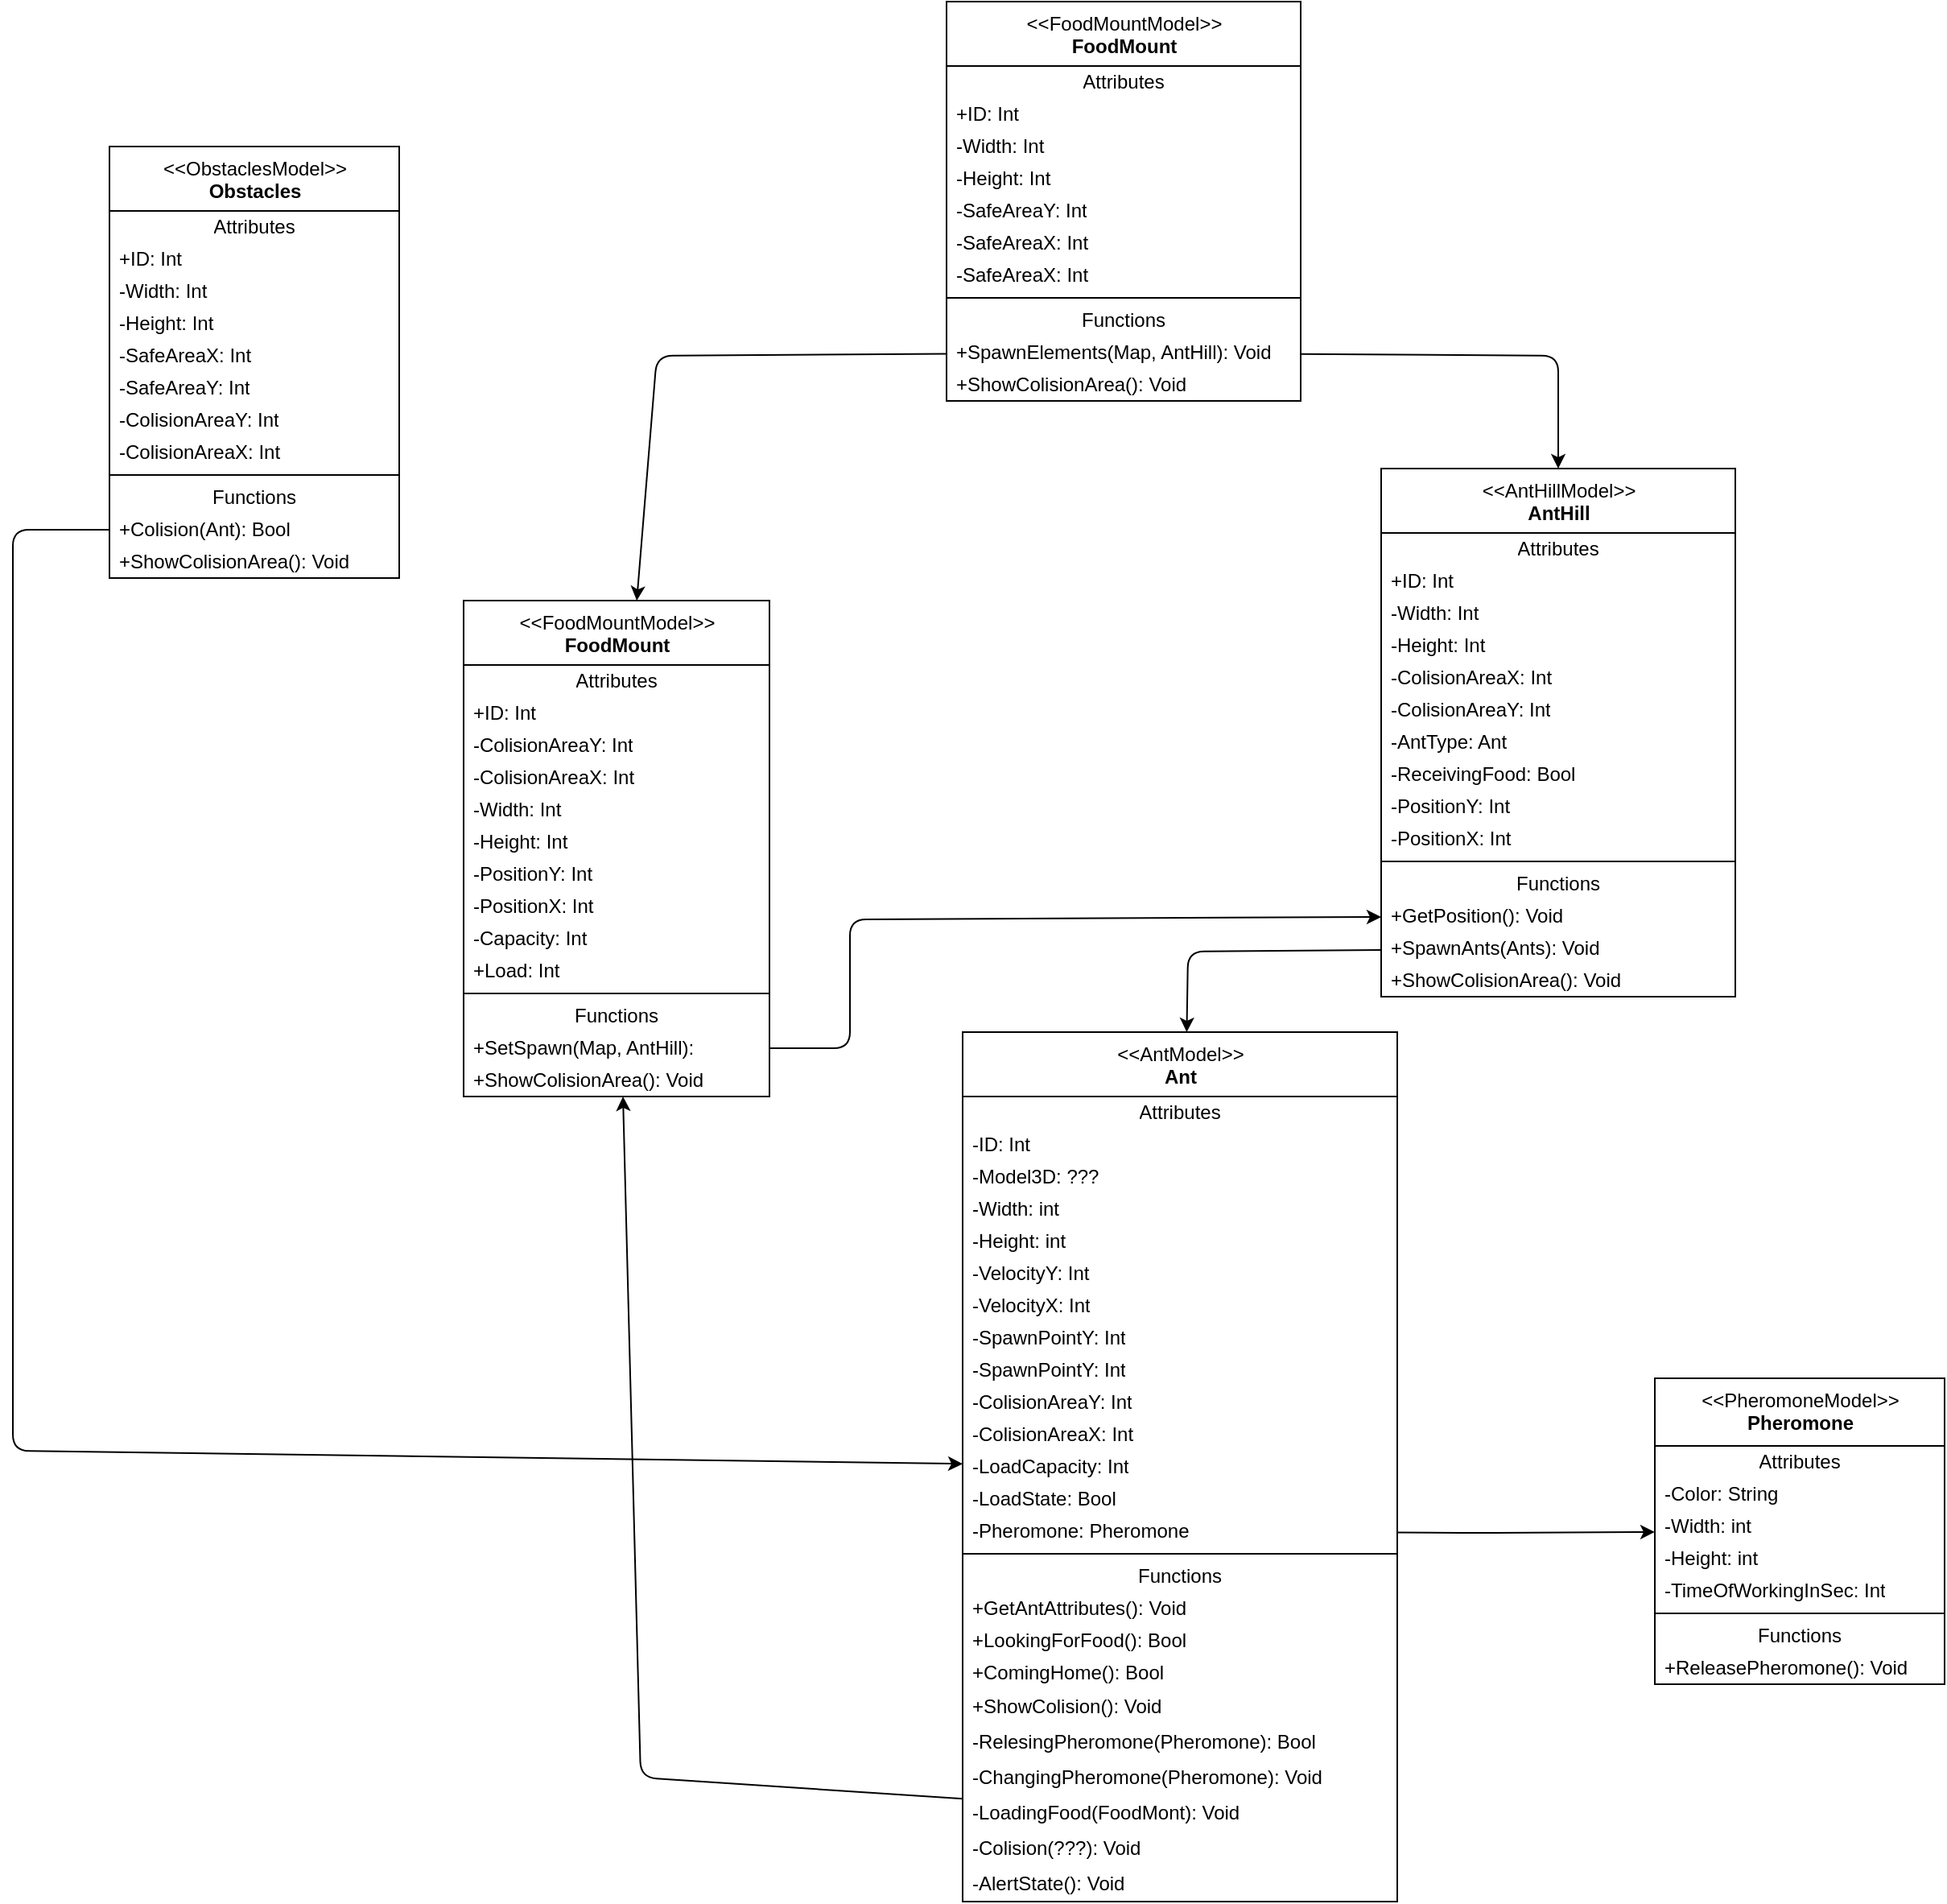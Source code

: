 <mxfile>
    <diagram id="9xU8El7ZSFmVV3NKq5Hk" name="Página-1">
        <mxGraphModel dx="1575" dy="429" grid="1" gridSize="10" guides="1" tooltips="1" connect="1" arrows="1" fold="1" page="1" pageScale="1" pageWidth="827" pageHeight="1169" math="0" shadow="0">
            <root>
                <mxCell id="0"/>
                <mxCell id="1" parent="0"/>
                <mxCell id="7" value="&amp;lt;&amp;lt;AntModel&amp;gt;&amp;gt;&lt;br&gt;&lt;b&gt;Ant&lt;/b&gt;" style="swimlane;fontStyle=0;align=center;verticalAlign=top;childLayout=stackLayout;horizontal=1;startSize=40;horizontalStack=0;resizeParent=1;resizeParentMax=0;resizeLast=0;collapsible=0;marginBottom=0;html=1;" vertex="1" parent="1">
                    <mxGeometry x="10" y="649" width="270" height="540" as="geometry"/>
                </mxCell>
                <mxCell id="8" value="Attributes" style="text;html=1;strokeColor=none;fillColor=none;align=center;verticalAlign=middle;spacingLeft=4;spacingRight=4;overflow=hidden;rotatable=0;points=[[0,0.5],[1,0.5]];portConstraint=eastwest;" vertex="1" parent="7">
                    <mxGeometry y="40" width="270" height="20" as="geometry"/>
                </mxCell>
                <mxCell id="9" value="-ID: Int" style="text;html=1;strokeColor=none;fillColor=none;align=left;verticalAlign=middle;spacingLeft=4;spacingRight=4;overflow=hidden;rotatable=0;points=[[0,0.5],[1,0.5]];portConstraint=eastwest;" vertex="1" parent="7">
                    <mxGeometry y="60" width="270" height="20" as="geometry"/>
                </mxCell>
                <mxCell id="135" value="-Model3D: ???" style="text;html=1;strokeColor=none;fillColor=none;align=left;verticalAlign=middle;spacingLeft=4;spacingRight=4;overflow=hidden;rotatable=0;points=[[0,0.5],[1,0.5]];portConstraint=eastwest;" vertex="1" parent="7">
                    <mxGeometry y="80" width="270" height="20" as="geometry"/>
                </mxCell>
                <mxCell id="11" value="-Width: int" style="text;html=1;strokeColor=none;fillColor=none;align=left;verticalAlign=middle;spacingLeft=4;spacingRight=4;overflow=hidden;rotatable=0;points=[[0,0.5],[1,0.5]];portConstraint=eastwest;" vertex="1" parent="7">
                    <mxGeometry y="100" width="270" height="20" as="geometry"/>
                </mxCell>
                <mxCell id="15" value="-Height: int" style="text;html=1;strokeColor=none;fillColor=none;align=left;verticalAlign=middle;spacingLeft=4;spacingRight=4;overflow=hidden;rotatable=0;points=[[0,0.5],[1,0.5]];portConstraint=eastwest;" vertex="1" parent="7">
                    <mxGeometry y="120" width="270" height="20" as="geometry"/>
                </mxCell>
                <mxCell id="57" value="-VelocityY: Int" style="text;html=1;strokeColor=none;fillColor=none;align=left;verticalAlign=middle;spacingLeft=4;spacingRight=4;overflow=hidden;rotatable=0;points=[[0,0.5],[1,0.5]];portConstraint=eastwest;" vertex="1" parent="7">
                    <mxGeometry y="140" width="270" height="20" as="geometry"/>
                </mxCell>
                <mxCell id="16" value="-VelocityX: Int" style="text;html=1;strokeColor=none;fillColor=none;align=left;verticalAlign=middle;spacingLeft=4;spacingRight=4;overflow=hidden;rotatable=0;points=[[0,0.5],[1,0.5]];portConstraint=eastwest;" vertex="1" parent="7">
                    <mxGeometry y="160" width="270" height="20" as="geometry"/>
                </mxCell>
                <mxCell id="124" value="-SpawnPointY: Int" style="text;html=1;strokeColor=none;fillColor=none;align=left;verticalAlign=middle;spacingLeft=4;spacingRight=4;overflow=hidden;rotatable=0;points=[[0,0.5],[1,0.5]];portConstraint=eastwest;" vertex="1" parent="7">
                    <mxGeometry y="180" width="270" height="20" as="geometry"/>
                </mxCell>
                <mxCell id="125" value="-SpawnPointY: Int" style="text;html=1;strokeColor=none;fillColor=none;align=left;verticalAlign=middle;spacingLeft=4;spacingRight=4;overflow=hidden;rotatable=0;points=[[0,0.5],[1,0.5]];portConstraint=eastwest;" vertex="1" parent="7">
                    <mxGeometry y="200" width="270" height="20" as="geometry"/>
                </mxCell>
                <mxCell id="59" value="-ColisionAreaY: Int" style="text;html=1;strokeColor=none;fillColor=none;align=left;verticalAlign=middle;spacingLeft=4;spacingRight=4;overflow=hidden;rotatable=0;points=[[0,0.5],[1,0.5]];portConstraint=eastwest;" vertex="1" parent="7">
                    <mxGeometry y="220" width="270" height="20" as="geometry"/>
                </mxCell>
                <mxCell id="18" value="-ColisionAreaX: Int" style="text;html=1;strokeColor=none;fillColor=none;align=left;verticalAlign=middle;spacingLeft=4;spacingRight=4;overflow=hidden;rotatable=0;points=[[0,0.5],[1,0.5]];portConstraint=eastwest;" vertex="1" parent="7">
                    <mxGeometry y="240" width="270" height="20" as="geometry"/>
                </mxCell>
                <mxCell id="60" value="-LoadCapacity: Int" style="text;html=1;strokeColor=none;fillColor=none;align=left;verticalAlign=middle;spacingLeft=4;spacingRight=4;overflow=hidden;rotatable=0;points=[[0,0.5],[1,0.5]];portConstraint=eastwest;" vertex="1" parent="7">
                    <mxGeometry y="260" width="270" height="20" as="geometry"/>
                </mxCell>
                <mxCell id="17" value="-LoadState: Bool" style="text;html=1;strokeColor=none;fillColor=none;align=left;verticalAlign=middle;spacingLeft=4;spacingRight=4;overflow=hidden;rotatable=0;points=[[0,0.5],[1,0.5]];portConstraint=eastwest;" vertex="1" parent="7">
                    <mxGeometry y="280" width="270" height="20" as="geometry"/>
                </mxCell>
                <mxCell id="58" value="-Pheromone: Pheromone" style="text;html=1;strokeColor=none;fillColor=none;align=left;verticalAlign=middle;spacingLeft=4;spacingRight=4;overflow=hidden;rotatable=0;points=[[0,0.5],[1,0.5]];portConstraint=eastwest;" vertex="1" parent="7">
                    <mxGeometry y="300" width="270" height="20" as="geometry"/>
                </mxCell>
                <mxCell id="12" value="" style="line;strokeWidth=1;fillColor=none;align=left;verticalAlign=middle;spacingTop=-1;spacingLeft=3;spacingRight=3;rotatable=0;labelPosition=right;points=[];portConstraint=eastwest;" vertex="1" parent="7">
                    <mxGeometry y="320" width="270" height="8" as="geometry"/>
                </mxCell>
                <mxCell id="13" value="Functions" style="text;html=1;strokeColor=none;fillColor=none;align=center;verticalAlign=middle;spacingLeft=4;spacingRight=4;overflow=hidden;rotatable=0;points=[[0,0.5],[1,0.5]];portConstraint=eastwest;" vertex="1" parent="7">
                    <mxGeometry y="328" width="270" height="20" as="geometry"/>
                </mxCell>
                <mxCell id="14" value="+GetAntAttributes(): Void" style="text;html=1;strokeColor=none;fillColor=none;align=left;verticalAlign=middle;spacingLeft=4;spacingRight=4;overflow=hidden;rotatable=0;points=[[0,0.5],[1,0.5]];portConstraint=eastwest;" vertex="1" parent="7">
                    <mxGeometry y="348" width="270" height="20" as="geometry"/>
                </mxCell>
                <mxCell id="53" value="+LookingForFood(): Bool" style="text;html=1;strokeColor=none;fillColor=none;align=left;verticalAlign=middle;spacingLeft=4;spacingRight=4;overflow=hidden;rotatable=0;points=[[0,0.5],[1,0.5]];portConstraint=eastwest;" vertex="1" parent="7">
                    <mxGeometry y="368" width="270" height="20" as="geometry"/>
                </mxCell>
                <mxCell id="33" value="+ComingHome(): Bool" style="text;html=1;strokeColor=none;fillColor=none;align=left;verticalAlign=middle;spacingLeft=4;spacingRight=4;overflow=hidden;rotatable=0;points=[[0,0.5],[1,0.5]];portConstraint=eastwest;" vertex="1" parent="7">
                    <mxGeometry y="388" width="270" height="20" as="geometry"/>
                </mxCell>
                <mxCell id="122" value="+ShowColision(): Void" style="text;html=1;strokeColor=none;fillColor=none;align=left;verticalAlign=middle;spacingLeft=4;spacingRight=4;overflow=hidden;rotatable=0;points=[[0,0.5],[1,0.5]];portConstraint=eastwest;" vertex="1" parent="7">
                    <mxGeometry y="408" width="270" height="22" as="geometry"/>
                </mxCell>
                <mxCell id="52" value="-RelesingPheromone(Pheromone): Bool" style="text;html=1;strokeColor=none;fillColor=none;align=left;verticalAlign=middle;spacingLeft=4;spacingRight=4;overflow=hidden;rotatable=0;points=[[0,0.5],[1,0.5]];portConstraint=eastwest;" vertex="1" parent="7">
                    <mxGeometry y="430" width="270" height="22" as="geometry"/>
                </mxCell>
                <mxCell id="35" value="-ChangingPheromone(Pheromone): Void" style="text;html=1;strokeColor=none;fillColor=none;align=left;verticalAlign=middle;spacingLeft=4;spacingRight=4;overflow=hidden;rotatable=0;points=[[0,0.5],[1,0.5]];portConstraint=eastwest;" vertex="1" parent="7">
                    <mxGeometry y="452" width="270" height="22" as="geometry"/>
                </mxCell>
                <mxCell id="61" value="-LoadingFood(FoodMont): Void" style="text;html=1;strokeColor=none;fillColor=none;align=left;verticalAlign=middle;spacingLeft=4;spacingRight=4;overflow=hidden;rotatable=0;points=[[0,0.5],[1,0.5]];portConstraint=eastwest;" vertex="1" parent="7">
                    <mxGeometry y="474" width="270" height="22" as="geometry"/>
                </mxCell>
                <mxCell id="118" value="-Colision(???): Void" style="text;html=1;strokeColor=none;fillColor=none;align=left;verticalAlign=middle;spacingLeft=4;spacingRight=4;overflow=hidden;rotatable=0;points=[[0,0.5],[1,0.5]];portConstraint=eastwest;" vertex="1" parent="7">
                    <mxGeometry y="496" width="270" height="22" as="geometry"/>
                </mxCell>
                <mxCell id="133" value="-AlertState(): Void" style="text;html=1;strokeColor=none;fillColor=none;align=left;verticalAlign=middle;spacingLeft=4;spacingRight=4;overflow=hidden;rotatable=0;points=[[0,0.5],[1,0.5]];portConstraint=eastwest;" vertex="1" parent="7">
                    <mxGeometry y="518" width="270" height="22" as="geometry"/>
                </mxCell>
                <mxCell id="19" value="&amp;lt;&amp;lt;PheromoneModel&amp;gt;&amp;gt;&lt;br&gt;&lt;b&gt;Pheromone&lt;/b&gt;" style="swimlane;fontStyle=0;align=center;verticalAlign=top;childLayout=stackLayout;horizontal=1;startSize=42;horizontalStack=0;resizeParent=1;resizeParentMax=0;resizeLast=0;collapsible=0;marginBottom=0;html=1;" vertex="1" parent="1">
                    <mxGeometry x="440" y="864" width="180" height="190" as="geometry"/>
                </mxCell>
                <mxCell id="20" value="Attributes" style="text;html=1;strokeColor=none;fillColor=none;align=center;verticalAlign=middle;spacingLeft=4;spacingRight=4;overflow=hidden;rotatable=0;points=[[0,0.5],[1,0.5]];portConstraint=eastwest;" vertex="1" parent="19">
                    <mxGeometry y="42" width="180" height="20" as="geometry"/>
                </mxCell>
                <mxCell id="21" value="-Color: String" style="text;html=1;strokeColor=none;fillColor=none;align=left;verticalAlign=middle;spacingLeft=4;spacingRight=4;overflow=hidden;rotatable=0;points=[[0,0.5],[1,0.5]];portConstraint=eastwest;" vertex="1" parent="19">
                    <mxGeometry y="62" width="180" height="20" as="geometry"/>
                </mxCell>
                <mxCell id="23" value="-Width: int" style="text;html=1;strokeColor=none;fillColor=none;align=left;verticalAlign=middle;spacingLeft=4;spacingRight=4;overflow=hidden;rotatable=0;points=[[0,0.5],[1,0.5]];portConstraint=eastwest;" vertex="1" parent="19">
                    <mxGeometry y="82" width="180" height="20" as="geometry"/>
                </mxCell>
                <mxCell id="28" value="-Height: int" style="text;html=1;strokeColor=none;fillColor=none;align=left;verticalAlign=middle;spacingLeft=4;spacingRight=4;overflow=hidden;rotatable=0;points=[[0,0.5],[1,0.5]];portConstraint=eastwest;" vertex="1" parent="19">
                    <mxGeometry y="102" width="180" height="20" as="geometry"/>
                </mxCell>
                <mxCell id="50" value="-TimeOfWorkingInSec: Int" style="text;html=1;strokeColor=none;fillColor=none;align=left;verticalAlign=middle;spacingLeft=4;spacingRight=4;overflow=hidden;rotatable=0;points=[[0,0.5],[1,0.5]];portConstraint=eastwest;" vertex="1" parent="19">
                    <mxGeometry y="122" width="180" height="20" as="geometry"/>
                </mxCell>
                <mxCell id="24" value="" style="line;strokeWidth=1;fillColor=none;align=left;verticalAlign=middle;spacingTop=-1;spacingLeft=3;spacingRight=3;rotatable=0;labelPosition=right;points=[];portConstraint=eastwest;" vertex="1" parent="19">
                    <mxGeometry y="142" width="180" height="8" as="geometry"/>
                </mxCell>
                <mxCell id="25" value="Functions" style="text;html=1;strokeColor=none;fillColor=none;align=center;verticalAlign=middle;spacingLeft=4;spacingRight=4;overflow=hidden;rotatable=0;points=[[0,0.5],[1,0.5]];portConstraint=eastwest;" vertex="1" parent="19">
                    <mxGeometry y="150" width="180" height="20" as="geometry"/>
                </mxCell>
                <mxCell id="26" value="+ReleasePheromone(): Void" style="text;html=1;strokeColor=none;fillColor=none;align=left;verticalAlign=middle;spacingLeft=4;spacingRight=4;overflow=hidden;rotatable=0;points=[[0,0.5],[1,0.5]];portConstraint=eastwest;" vertex="1" parent="19">
                    <mxGeometry y="170" width="180" height="20" as="geometry"/>
                </mxCell>
                <mxCell id="27" style="edgeStyle=none;html=1;" edge="1" parent="1" source="58" target="19">
                    <mxGeometry relative="1" as="geometry">
                        <Array as="points">
                            <mxPoint x="330" y="960"/>
                        </Array>
                    </mxGeometry>
                </mxCell>
                <mxCell id="36" value="&amp;lt;&amp;lt;AntHillModel&amp;gt;&amp;gt;&lt;br&gt;&lt;b&gt;AntHill&lt;/b&gt;" style="swimlane;fontStyle=0;align=center;verticalAlign=top;childLayout=stackLayout;horizontal=1;startSize=40;horizontalStack=0;resizeParent=1;resizeParentMax=0;resizeLast=0;collapsible=0;marginBottom=0;html=1;" vertex="1" parent="1">
                    <mxGeometry x="270" y="299" width="220" height="328" as="geometry"/>
                </mxCell>
                <mxCell id="37" value="Attributes" style="text;html=1;strokeColor=none;fillColor=none;align=center;verticalAlign=middle;spacingLeft=4;spacingRight=4;overflow=hidden;rotatable=0;points=[[0,0.5],[1,0.5]];portConstraint=eastwest;" vertex="1" parent="36">
                    <mxGeometry y="40" width="220" height="20" as="geometry"/>
                </mxCell>
                <mxCell id="44" value="+ID: Int&lt;br&gt;" style="text;html=1;strokeColor=none;fillColor=none;align=left;verticalAlign=middle;spacingLeft=4;spacingRight=4;overflow=hidden;rotatable=0;points=[[0,0.5],[1,0.5]];portConstraint=eastwest;" vertex="1" parent="36">
                    <mxGeometry y="60" width="220" height="20" as="geometry"/>
                </mxCell>
                <mxCell id="38" value="-Width: Int" style="text;html=1;strokeColor=none;fillColor=none;align=left;verticalAlign=middle;spacingLeft=4;spacingRight=4;overflow=hidden;rotatable=0;points=[[0,0.5],[1,0.5]];portConstraint=eastwest;" vertex="1" parent="36">
                    <mxGeometry y="80" width="220" height="20" as="geometry"/>
                </mxCell>
                <mxCell id="40" value="-Height: Int" style="text;html=1;strokeColor=none;fillColor=none;align=left;verticalAlign=middle;spacingLeft=4;spacingRight=4;overflow=hidden;rotatable=0;points=[[0,0.5],[1,0.5]];portConstraint=eastwest;" vertex="1" parent="36">
                    <mxGeometry y="100" width="220" height="20" as="geometry"/>
                </mxCell>
                <mxCell id="130" value="-ColisionAreaX: Int" style="text;html=1;strokeColor=none;fillColor=none;align=left;verticalAlign=middle;spacingLeft=4;spacingRight=4;overflow=hidden;rotatable=0;points=[[0,0.5],[1,0.5]];portConstraint=eastwest;" vertex="1" parent="36">
                    <mxGeometry y="120" width="220" height="20" as="geometry"/>
                </mxCell>
                <mxCell id="129" value="-ColisionAreaY: Int" style="text;html=1;strokeColor=none;fillColor=none;align=left;verticalAlign=middle;spacingLeft=4;spacingRight=4;overflow=hidden;rotatable=0;points=[[0,0.5],[1,0.5]];portConstraint=eastwest;" vertex="1" parent="36">
                    <mxGeometry y="140" width="220" height="20" as="geometry"/>
                </mxCell>
                <mxCell id="45" value="-AntType: Ant" style="text;html=1;strokeColor=none;fillColor=none;align=left;verticalAlign=middle;spacingLeft=4;spacingRight=4;overflow=hidden;rotatable=0;points=[[0,0.5],[1,0.5]];portConstraint=eastwest;" vertex="1" parent="36">
                    <mxGeometry y="160" width="220" height="20" as="geometry"/>
                </mxCell>
                <mxCell id="46" value="-ReceivingFood: Bool" style="text;html=1;strokeColor=none;fillColor=none;align=left;verticalAlign=middle;spacingLeft=4;spacingRight=4;overflow=hidden;rotatable=0;points=[[0,0.5],[1,0.5]];portConstraint=eastwest;" vertex="1" parent="36">
                    <mxGeometry y="180" width="220" height="20" as="geometry"/>
                </mxCell>
                <mxCell id="54" value="-PositionY: Int" style="text;html=1;strokeColor=none;fillColor=none;align=left;verticalAlign=middle;spacingLeft=4;spacingRight=4;overflow=hidden;rotatable=0;points=[[0,0.5],[1,0.5]];portConstraint=eastwest;" vertex="1" parent="36">
                    <mxGeometry y="200" width="220" height="20" as="geometry"/>
                </mxCell>
                <mxCell id="55" value="-PositionX: Int" style="text;html=1;strokeColor=none;fillColor=none;align=left;verticalAlign=middle;spacingLeft=4;spacingRight=4;overflow=hidden;rotatable=0;points=[[0,0.5],[1,0.5]];portConstraint=eastwest;" vertex="1" parent="36">
                    <mxGeometry y="220" width="220" height="20" as="geometry"/>
                </mxCell>
                <mxCell id="41" value="" style="line;strokeWidth=1;fillColor=none;align=left;verticalAlign=middle;spacingTop=-1;spacingLeft=3;spacingRight=3;rotatable=0;labelPosition=right;points=[];portConstraint=eastwest;" vertex="1" parent="36">
                    <mxGeometry y="240" width="220" height="8" as="geometry"/>
                </mxCell>
                <mxCell id="42" value="Functions" style="text;html=1;strokeColor=none;fillColor=none;align=center;verticalAlign=middle;spacingLeft=4;spacingRight=4;overflow=hidden;rotatable=0;points=[[0,0.5],[1,0.5]];portConstraint=eastwest;" vertex="1" parent="36">
                    <mxGeometry y="248" width="220" height="20" as="geometry"/>
                </mxCell>
                <mxCell id="88" value="+GetPosition(): Void" style="text;html=1;strokeColor=none;fillColor=none;align=left;verticalAlign=middle;spacingLeft=4;spacingRight=4;overflow=hidden;rotatable=0;points=[[0,0.5],[1,0.5]];portConstraint=eastwest;" vertex="1" parent="36">
                    <mxGeometry y="268" width="220" height="20" as="geometry"/>
                </mxCell>
                <mxCell id="47" value="+SpawnAnts(Ants): Void" style="text;html=1;strokeColor=none;fillColor=none;align=left;verticalAlign=middle;spacingLeft=4;spacingRight=4;overflow=hidden;rotatable=0;points=[[0,0.5],[1,0.5]];portConstraint=eastwest;" vertex="1" parent="36">
                    <mxGeometry y="288" width="220" height="20" as="geometry"/>
                </mxCell>
                <mxCell id="132" value="+ShowColisionArea(): Void" style="text;html=1;strokeColor=none;fillColor=none;align=left;verticalAlign=middle;spacingLeft=4;spacingRight=4;overflow=hidden;rotatable=0;points=[[0,0.5],[1,0.5]];portConstraint=eastwest;" vertex="1" parent="36">
                    <mxGeometry y="308" width="220" height="20" as="geometry"/>
                </mxCell>
                <mxCell id="49" style="edgeStyle=none;html=1;" edge="1" parent="1" source="47" target="7">
                    <mxGeometry relative="1" as="geometry">
                        <Array as="points">
                            <mxPoint x="150" y="599"/>
                        </Array>
                    </mxGeometry>
                </mxCell>
                <mxCell id="70" value="&amp;lt;&amp;lt;FoodMountModel&amp;gt;&amp;gt;&lt;br&gt;&lt;b&gt;FoodMount&lt;/b&gt;" style="swimlane;fontStyle=0;align=center;verticalAlign=top;childLayout=stackLayout;horizontal=1;startSize=40;horizontalStack=0;resizeParent=1;resizeParentMax=0;resizeLast=0;collapsible=0;marginBottom=0;html=1;" vertex="1" parent="1">
                    <mxGeometry x="-300" y="381" width="190" height="308" as="geometry"/>
                </mxCell>
                <mxCell id="71" value="Attributes" style="text;html=1;strokeColor=none;fillColor=none;align=center;verticalAlign=middle;spacingLeft=4;spacingRight=4;overflow=hidden;rotatable=0;points=[[0,0.5],[1,0.5]];portConstraint=eastwest;" vertex="1" parent="70">
                    <mxGeometry y="40" width="190" height="20" as="geometry"/>
                </mxCell>
                <mxCell id="72" value="+ID: Int&lt;br&gt;" style="text;html=1;strokeColor=none;fillColor=none;align=left;verticalAlign=middle;spacingLeft=4;spacingRight=4;overflow=hidden;rotatable=0;points=[[0,0.5],[1,0.5]];portConstraint=eastwest;" vertex="1" parent="70">
                    <mxGeometry y="60" width="190" height="20" as="geometry"/>
                </mxCell>
                <mxCell id="127" value="-ColisionAreaY: Int" style="text;html=1;strokeColor=none;fillColor=none;align=left;verticalAlign=middle;spacingLeft=4;spacingRight=4;overflow=hidden;rotatable=0;points=[[0,0.5],[1,0.5]];portConstraint=eastwest;" vertex="1" parent="70">
                    <mxGeometry y="80" width="190" height="20" as="geometry"/>
                </mxCell>
                <mxCell id="128" value="-ColisionAreaX: Int" style="text;html=1;strokeColor=none;fillColor=none;align=left;verticalAlign=middle;spacingLeft=4;spacingRight=4;overflow=hidden;rotatable=0;points=[[0,0.5],[1,0.5]];portConstraint=eastwest;" vertex="1" parent="70">
                    <mxGeometry y="100" width="190" height="20" as="geometry"/>
                </mxCell>
                <mxCell id="73" value="-Width: Int" style="text;html=1;strokeColor=none;fillColor=none;align=left;verticalAlign=middle;spacingLeft=4;spacingRight=4;overflow=hidden;rotatable=0;points=[[0,0.5],[1,0.5]];portConstraint=eastwest;" vertex="1" parent="70">
                    <mxGeometry y="120" width="190" height="20" as="geometry"/>
                </mxCell>
                <mxCell id="74" value="-Height: Int" style="text;html=1;strokeColor=none;fillColor=none;align=left;verticalAlign=middle;spacingLeft=4;spacingRight=4;overflow=hidden;rotatable=0;points=[[0,0.5],[1,0.5]];portConstraint=eastwest;" vertex="1" parent="70">
                    <mxGeometry y="140" width="190" height="20" as="geometry"/>
                </mxCell>
                <mxCell id="77" value="-PositionY: Int" style="text;html=1;strokeColor=none;fillColor=none;align=left;verticalAlign=middle;spacingLeft=4;spacingRight=4;overflow=hidden;rotatable=0;points=[[0,0.5],[1,0.5]];portConstraint=eastwest;" vertex="1" parent="70">
                    <mxGeometry y="160" width="190" height="20" as="geometry"/>
                </mxCell>
                <mxCell id="78" value="-PositionX: Int" style="text;html=1;strokeColor=none;fillColor=none;align=left;verticalAlign=middle;spacingLeft=4;spacingRight=4;overflow=hidden;rotatable=0;points=[[0,0.5],[1,0.5]];portConstraint=eastwest;" vertex="1" parent="70">
                    <mxGeometry y="180" width="190" height="20" as="geometry"/>
                </mxCell>
                <mxCell id="82" value="-Capacity: Int" style="text;html=1;strokeColor=none;fillColor=none;align=left;verticalAlign=middle;spacingLeft=4;spacingRight=4;overflow=hidden;rotatable=0;points=[[0,0.5],[1,0.5]];portConstraint=eastwest;" vertex="1" parent="70">
                    <mxGeometry y="200" width="190" height="20" as="geometry"/>
                </mxCell>
                <mxCell id="83" value="+Load: Int" style="text;html=1;strokeColor=none;fillColor=none;align=left;verticalAlign=middle;spacingLeft=4;spacingRight=4;overflow=hidden;rotatable=0;points=[[0,0.5],[1,0.5]];portConstraint=eastwest;" vertex="1" parent="70">
                    <mxGeometry y="220" width="190" height="20" as="geometry"/>
                </mxCell>
                <mxCell id="79" value="" style="line;strokeWidth=1;fillColor=none;align=left;verticalAlign=middle;spacingTop=-1;spacingLeft=3;spacingRight=3;rotatable=0;labelPosition=right;points=[];portConstraint=eastwest;" vertex="1" parent="70">
                    <mxGeometry y="240" width="190" height="8" as="geometry"/>
                </mxCell>
                <mxCell id="80" value="Functions" style="text;html=1;strokeColor=none;fillColor=none;align=center;verticalAlign=middle;spacingLeft=4;spacingRight=4;overflow=hidden;rotatable=0;points=[[0,0.5],[1,0.5]];portConstraint=eastwest;" vertex="1" parent="70">
                    <mxGeometry y="248" width="190" height="20" as="geometry"/>
                </mxCell>
                <mxCell id="85" value="+SetSpawn(Map, AntHill):" style="text;html=1;strokeColor=none;fillColor=none;align=left;verticalAlign=middle;spacingLeft=4;spacingRight=4;overflow=hidden;rotatable=0;points=[[0,0.5],[1,0.5]];portConstraint=eastwest;" vertex="1" parent="70">
                    <mxGeometry y="268" width="190" height="20" as="geometry"/>
                </mxCell>
                <mxCell id="134" value="+ShowColisionArea(): Void" style="text;html=1;strokeColor=none;fillColor=none;align=left;verticalAlign=middle;spacingLeft=4;spacingRight=4;overflow=hidden;rotatable=0;points=[[0,0.5],[1,0.5]];portConstraint=eastwest;" vertex="1" parent="70">
                    <mxGeometry y="288" width="190" height="20" as="geometry"/>
                </mxCell>
                <mxCell id="86" style="edgeStyle=none;html=1;" edge="1" parent="1" source="61" target="70">
                    <mxGeometry relative="1" as="geometry">
                        <Array as="points">
                            <mxPoint x="-190" y="1112"/>
                        </Array>
                    </mxGeometry>
                </mxCell>
                <mxCell id="87" style="edgeStyle=none;html=1;" edge="1" parent="1" source="85" target="88">
                    <mxGeometry relative="1" as="geometry">
                        <Array as="points">
                            <mxPoint x="-60" y="659"/>
                            <mxPoint x="-60" y="579"/>
                        </Array>
                    </mxGeometry>
                </mxCell>
                <mxCell id="89" value="&amp;lt;&amp;lt;FoodMountModel&amp;gt;&amp;gt;&lt;br&gt;&lt;b&gt;FoodMount&lt;/b&gt;" style="swimlane;fontStyle=0;align=center;verticalAlign=top;childLayout=stackLayout;horizontal=1;startSize=40;horizontalStack=0;resizeParent=1;resizeParentMax=0;resizeLast=0;collapsible=0;marginBottom=0;html=1;" vertex="1" parent="1">
                    <mxGeometry y="9" width="220" height="248" as="geometry"/>
                </mxCell>
                <mxCell id="90" value="Attributes" style="text;html=1;strokeColor=none;fillColor=none;align=center;verticalAlign=middle;spacingLeft=4;spacingRight=4;overflow=hidden;rotatable=0;points=[[0,0.5],[1,0.5]];portConstraint=eastwest;" vertex="1" parent="89">
                    <mxGeometry y="40" width="220" height="20" as="geometry"/>
                </mxCell>
                <mxCell id="91" value="+ID: Int&lt;br&gt;" style="text;html=1;strokeColor=none;fillColor=none;align=left;verticalAlign=middle;spacingLeft=4;spacingRight=4;overflow=hidden;rotatable=0;points=[[0,0.5],[1,0.5]];portConstraint=eastwest;" vertex="1" parent="89">
                    <mxGeometry y="60" width="220" height="20" as="geometry"/>
                </mxCell>
                <mxCell id="92" value="-Width: Int" style="text;html=1;strokeColor=none;fillColor=none;align=left;verticalAlign=middle;spacingLeft=4;spacingRight=4;overflow=hidden;rotatable=0;points=[[0,0.5],[1,0.5]];portConstraint=eastwest;" vertex="1" parent="89">
                    <mxGeometry y="80" width="220" height="20" as="geometry"/>
                </mxCell>
                <mxCell id="93" value="-Height: Int" style="text;html=1;strokeColor=none;fillColor=none;align=left;verticalAlign=middle;spacingLeft=4;spacingRight=4;overflow=hidden;rotatable=0;points=[[0,0.5],[1,0.5]];portConstraint=eastwest;" vertex="1" parent="89">
                    <mxGeometry y="100" width="220" height="20" as="geometry"/>
                </mxCell>
                <mxCell id="94" value="-SafeAreaY: Int" style="text;html=1;strokeColor=none;fillColor=none;align=left;verticalAlign=middle;spacingLeft=4;spacingRight=4;overflow=hidden;rotatable=0;points=[[0,0.5],[1,0.5]];portConstraint=eastwest;" vertex="1" parent="89">
                    <mxGeometry y="120" width="220" height="20" as="geometry"/>
                </mxCell>
                <mxCell id="95" value="-SafeAreaX: Int" style="text;html=1;strokeColor=none;fillColor=none;align=left;verticalAlign=middle;spacingLeft=4;spacingRight=4;overflow=hidden;rotatable=0;points=[[0,0.5],[1,0.5]];portConstraint=eastwest;" vertex="1" parent="89">
                    <mxGeometry y="140" width="220" height="20" as="geometry"/>
                </mxCell>
                <mxCell id="103" value="-SafeAreaX: Int" style="text;html=1;strokeColor=none;fillColor=none;align=left;verticalAlign=middle;spacingLeft=4;spacingRight=4;overflow=hidden;rotatable=0;points=[[0,0.5],[1,0.5]];portConstraint=eastwest;" vertex="1" parent="89">
                    <mxGeometry y="160" width="220" height="20" as="geometry"/>
                </mxCell>
                <mxCell id="98" value="" style="line;strokeWidth=1;fillColor=none;align=left;verticalAlign=middle;spacingTop=-1;spacingLeft=3;spacingRight=3;rotatable=0;labelPosition=right;points=[];portConstraint=eastwest;" vertex="1" parent="89">
                    <mxGeometry y="180" width="220" height="8" as="geometry"/>
                </mxCell>
                <mxCell id="99" value="Functions" style="text;html=1;strokeColor=none;fillColor=none;align=center;verticalAlign=middle;spacingLeft=4;spacingRight=4;overflow=hidden;rotatable=0;points=[[0,0.5],[1,0.5]];portConstraint=eastwest;" vertex="1" parent="89">
                    <mxGeometry y="188" width="220" height="20" as="geometry"/>
                </mxCell>
                <mxCell id="100" value="+SpawnElements(Map, AntHill): Void" style="text;html=1;strokeColor=none;fillColor=none;align=left;verticalAlign=middle;spacingLeft=4;spacingRight=4;overflow=hidden;rotatable=0;points=[[0,0.5],[1,0.5]];portConstraint=eastwest;" vertex="1" parent="89">
                    <mxGeometry y="208" width="220" height="20" as="geometry"/>
                </mxCell>
                <mxCell id="131" value="+ShowColisionArea(): Void" style="text;html=1;strokeColor=none;fillColor=none;align=left;verticalAlign=middle;spacingLeft=4;spacingRight=4;overflow=hidden;rotatable=0;points=[[0,0.5],[1,0.5]];portConstraint=eastwest;" vertex="1" parent="89">
                    <mxGeometry y="228" width="220" height="20" as="geometry"/>
                </mxCell>
                <mxCell id="101" style="edgeStyle=none;html=1;" edge="1" parent="1" source="100" target="70">
                    <mxGeometry relative="1" as="geometry">
                        <Array as="points">
                            <mxPoint x="-180" y="229"/>
                        </Array>
                    </mxGeometry>
                </mxCell>
                <mxCell id="102" style="edgeStyle=none;html=1;" edge="1" parent="1" source="100" target="36">
                    <mxGeometry relative="1" as="geometry">
                        <Array as="points">
                            <mxPoint x="380" y="229"/>
                        </Array>
                    </mxGeometry>
                </mxCell>
                <mxCell id="104" value="&amp;lt;&amp;lt;ObstaclesModel&amp;gt;&amp;gt;&lt;br&gt;&lt;b&gt;Obstacles&lt;/b&gt;" style="swimlane;fontStyle=0;align=center;verticalAlign=top;childLayout=stackLayout;horizontal=1;startSize=40;horizontalStack=0;resizeParent=1;resizeParentMax=0;resizeLast=0;collapsible=0;marginBottom=0;html=1;" vertex="1" parent="1">
                    <mxGeometry x="-520" y="99" width="180" height="268" as="geometry"/>
                </mxCell>
                <mxCell id="105" value="Attributes" style="text;html=1;strokeColor=none;fillColor=none;align=center;verticalAlign=middle;spacingLeft=4;spacingRight=4;overflow=hidden;rotatable=0;points=[[0,0.5],[1,0.5]];portConstraint=eastwest;" vertex="1" parent="104">
                    <mxGeometry y="40" width="180" height="20" as="geometry"/>
                </mxCell>
                <mxCell id="106" value="+ID: Int&lt;br&gt;" style="text;html=1;strokeColor=none;fillColor=none;align=left;verticalAlign=middle;spacingLeft=4;spacingRight=4;overflow=hidden;rotatable=0;points=[[0,0.5],[1,0.5]];portConstraint=eastwest;" vertex="1" parent="104">
                    <mxGeometry y="60" width="180" height="20" as="geometry"/>
                </mxCell>
                <mxCell id="107" value="-Width: Int" style="text;html=1;strokeColor=none;fillColor=none;align=left;verticalAlign=middle;spacingLeft=4;spacingRight=4;overflow=hidden;rotatable=0;points=[[0,0.5],[1,0.5]];portConstraint=eastwest;" vertex="1" parent="104">
                    <mxGeometry y="80" width="180" height="20" as="geometry"/>
                </mxCell>
                <mxCell id="108" value="-Height: Int" style="text;html=1;strokeColor=none;fillColor=none;align=left;verticalAlign=middle;spacingLeft=4;spacingRight=4;overflow=hidden;rotatable=0;points=[[0,0.5],[1,0.5]];portConstraint=eastwest;" vertex="1" parent="104">
                    <mxGeometry y="100" width="180" height="20" as="geometry"/>
                </mxCell>
                <mxCell id="115" value="-SafeAreaX: Int" style="text;html=1;strokeColor=none;fillColor=none;align=left;verticalAlign=middle;spacingLeft=4;spacingRight=4;overflow=hidden;rotatable=0;points=[[0,0.5],[1,0.5]];portConstraint=eastwest;" vertex="1" parent="104">
                    <mxGeometry y="120" width="180" height="20" as="geometry"/>
                </mxCell>
                <mxCell id="116" value="-SafeAreaY: Int" style="text;html=1;strokeColor=none;fillColor=none;align=left;verticalAlign=middle;spacingLeft=4;spacingRight=4;overflow=hidden;rotatable=0;points=[[0,0.5],[1,0.5]];portConstraint=eastwest;" vertex="1" parent="104">
                    <mxGeometry y="140" width="180" height="20" as="geometry"/>
                </mxCell>
                <mxCell id="120" value="-ColisionAreaY: Int" style="text;html=1;strokeColor=none;fillColor=none;align=left;verticalAlign=middle;spacingLeft=4;spacingRight=4;overflow=hidden;rotatable=0;points=[[0,0.5],[1,0.5]];portConstraint=eastwest;" vertex="1" parent="104">
                    <mxGeometry y="160" width="180" height="20" as="geometry"/>
                </mxCell>
                <mxCell id="119" value="-ColisionAreaX: Int" style="text;html=1;strokeColor=none;fillColor=none;align=left;verticalAlign=middle;spacingLeft=4;spacingRight=4;overflow=hidden;rotatable=0;points=[[0,0.5],[1,0.5]];portConstraint=eastwest;" vertex="1" parent="104">
                    <mxGeometry y="180" width="180" height="20" as="geometry"/>
                </mxCell>
                <mxCell id="112" value="" style="line;strokeWidth=1;fillColor=none;align=left;verticalAlign=middle;spacingTop=-1;spacingLeft=3;spacingRight=3;rotatable=0;labelPosition=right;points=[];portConstraint=eastwest;" vertex="1" parent="104">
                    <mxGeometry y="200" width="180" height="8" as="geometry"/>
                </mxCell>
                <mxCell id="113" value="Functions" style="text;html=1;strokeColor=none;fillColor=none;align=center;verticalAlign=middle;spacingLeft=4;spacingRight=4;overflow=hidden;rotatable=0;points=[[0,0.5],[1,0.5]];portConstraint=eastwest;" vertex="1" parent="104">
                    <mxGeometry y="208" width="180" height="20" as="geometry"/>
                </mxCell>
                <mxCell id="114" value="+Colision(Ant): Bool" style="text;html=1;strokeColor=none;fillColor=none;align=left;verticalAlign=middle;spacingLeft=4;spacingRight=4;overflow=hidden;rotatable=0;points=[[0,0.5],[1,0.5]];portConstraint=eastwest;" vertex="1" parent="104">
                    <mxGeometry y="228" width="180" height="20" as="geometry"/>
                </mxCell>
                <mxCell id="121" value="+ShowColisionArea(): Void" style="text;html=1;strokeColor=none;fillColor=none;align=left;verticalAlign=middle;spacingLeft=4;spacingRight=4;overflow=hidden;rotatable=0;points=[[0,0.5],[1,0.5]];portConstraint=eastwest;" vertex="1" parent="104">
                    <mxGeometry y="248" width="180" height="20" as="geometry"/>
                </mxCell>
                <mxCell id="117" style="edgeStyle=none;html=1;" edge="1" parent="1" source="114" target="7">
                    <mxGeometry relative="1" as="geometry">
                        <Array as="points">
                            <mxPoint x="-580" y="337"/>
                            <mxPoint x="-580" y="909"/>
                        </Array>
                    </mxGeometry>
                </mxCell>
            </root>
        </mxGraphModel>
    </diagram>
</mxfile>